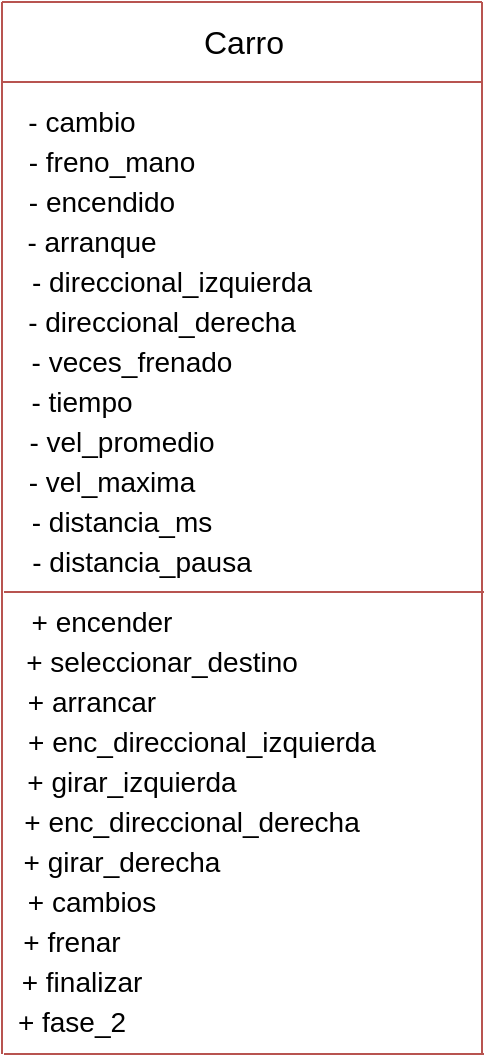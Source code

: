 <mxfile version="14.2.7" type="device"><diagram id="FCQp700YszlR5o_xEz9k" name="Page-1"><mxGraphModel dx="1038" dy="580" grid="0" gridSize="10" guides="1" tooltips="1" connect="1" arrows="1" fold="1" page="1" pageScale="1" pageWidth="827" pageHeight="1169" math="0" shadow="0"><root><mxCell id="0"/><mxCell id="1" parent="0"/><mxCell id="lVp2b9EJEjEfcCyT1rNU-2" value="" style="endArrow=none;html=1;fillColor=#f8cecc;strokeColor=#b85450;" edge="1" parent="1"><mxGeometry width="50" height="50" relative="1" as="geometry"><mxPoint x="200" y="80" as="sourcePoint"/><mxPoint x="200" y="566" as="targetPoint"/></mxGeometry></mxCell><mxCell id="lVp2b9EJEjEfcCyT1rNU-3" value="&lt;font style=&quot;font-size: 14px&quot;&gt;- cambio&lt;/font&gt;" style="text;html=1;strokeColor=none;fillColor=none;align=center;verticalAlign=middle;whiteSpace=wrap;rounded=0;" vertex="1" parent="1"><mxGeometry x="210" y="90" width="60" height="20" as="geometry"/></mxCell><mxCell id="lVp2b9EJEjEfcCyT1rNU-4" value="&lt;font style=&quot;font-size: 14px&quot;&gt;- freno_mano&lt;/font&gt;" style="text;html=1;strokeColor=none;fillColor=none;align=center;verticalAlign=middle;whiteSpace=wrap;rounded=0;" vertex="1" parent="1"><mxGeometry x="210" y="110" width="90" height="20" as="geometry"/></mxCell><mxCell id="lVp2b9EJEjEfcCyT1rNU-6" value="&lt;font style=&quot;font-size: 14px&quot;&gt;- distancia_pausa&lt;/font&gt;" style="text;html=1;strokeColor=none;fillColor=none;align=center;verticalAlign=middle;whiteSpace=wrap;rounded=0;" vertex="1" parent="1"><mxGeometry x="210" y="310" width="120" height="20" as="geometry"/></mxCell><mxCell id="lVp2b9EJEjEfcCyT1rNU-7" value="&lt;font style=&quot;font-size: 14px&quot;&gt;- distancia_ms&lt;/font&gt;" style="text;html=1;strokeColor=none;fillColor=none;align=center;verticalAlign=middle;whiteSpace=wrap;rounded=0;" vertex="1" parent="1"><mxGeometry x="210" y="290" width="100" height="20" as="geometry"/></mxCell><mxCell id="lVp2b9EJEjEfcCyT1rNU-8" value="&lt;font style=&quot;font-size: 14px&quot;&gt;- vel_maxima&lt;/font&gt;" style="text;html=1;strokeColor=none;fillColor=none;align=center;verticalAlign=middle;whiteSpace=wrap;rounded=0;" vertex="1" parent="1"><mxGeometry x="210" y="270" width="90" height="20" as="geometry"/></mxCell><mxCell id="lVp2b9EJEjEfcCyT1rNU-9" value="&lt;font style=&quot;font-size: 14px&quot;&gt;- vel_promedio&lt;/font&gt;" style="text;html=1;strokeColor=none;fillColor=none;align=center;verticalAlign=middle;whiteSpace=wrap;rounded=0;" vertex="1" parent="1"><mxGeometry x="210" y="250" width="100" height="20" as="geometry"/></mxCell><mxCell id="lVp2b9EJEjEfcCyT1rNU-10" value="&lt;font style=&quot;font-size: 14px&quot;&gt;- tiempo&lt;/font&gt;" style="text;html=1;strokeColor=none;fillColor=none;align=center;verticalAlign=middle;whiteSpace=wrap;rounded=0;" vertex="1" parent="1"><mxGeometry x="210" y="230" width="60" height="20" as="geometry"/></mxCell><mxCell id="lVp2b9EJEjEfcCyT1rNU-11" value="&lt;font style=&quot;font-size: 14px&quot;&gt;- veces_frenado&lt;/font&gt;" style="text;html=1;strokeColor=none;fillColor=none;align=center;verticalAlign=middle;whiteSpace=wrap;rounded=0;" vertex="1" parent="1"><mxGeometry x="210" y="210" width="110" height="20" as="geometry"/></mxCell><mxCell id="lVp2b9EJEjEfcCyT1rNU-12" value="&lt;font style=&quot;font-size: 14px&quot;&gt;- direccional_derecha&lt;/font&gt;" style="text;html=1;strokeColor=none;fillColor=none;align=center;verticalAlign=middle;whiteSpace=wrap;rounded=0;" vertex="1" parent="1"><mxGeometry x="210" y="190" width="140" height="20" as="geometry"/></mxCell><mxCell id="lVp2b9EJEjEfcCyT1rNU-13" value="&lt;font style=&quot;font-size: 14px&quot;&gt;- direccional_izquierda&lt;/font&gt;" style="text;html=1;strokeColor=none;fillColor=none;align=center;verticalAlign=middle;whiteSpace=wrap;rounded=0;" vertex="1" parent="1"><mxGeometry x="210" y="170" width="150" height="20" as="geometry"/></mxCell><mxCell id="lVp2b9EJEjEfcCyT1rNU-14" value="&lt;font style=&quot;font-size: 14px&quot;&gt;- arranque&lt;/font&gt;" style="text;html=1;strokeColor=none;fillColor=none;align=center;verticalAlign=middle;whiteSpace=wrap;rounded=0;" vertex="1" parent="1"><mxGeometry x="210" y="150" width="70" height="20" as="geometry"/></mxCell><mxCell id="lVp2b9EJEjEfcCyT1rNU-15" value="&lt;font style=&quot;font-size: 14px&quot;&gt;- encendido&lt;/font&gt;" style="text;html=1;strokeColor=none;fillColor=none;align=center;verticalAlign=middle;whiteSpace=wrap;rounded=0;" vertex="1" parent="1"><mxGeometry x="210" y="130" width="80" height="20" as="geometry"/></mxCell><mxCell id="lVp2b9EJEjEfcCyT1rNU-18" value="&lt;font style=&quot;font-size: 14px&quot;&gt;+ encender&lt;/font&gt;" style="text;html=1;strokeColor=none;fillColor=none;align=center;verticalAlign=middle;whiteSpace=wrap;rounded=0;" vertex="1" parent="1"><mxGeometry x="210" y="340" width="80" height="20" as="geometry"/></mxCell><mxCell id="lVp2b9EJEjEfcCyT1rNU-19" value="&lt;font style=&quot;font-size: 14px&quot;&gt;+ fase_2&lt;/font&gt;" style="text;html=1;strokeColor=none;fillColor=none;align=center;verticalAlign=middle;whiteSpace=wrap;rounded=0;" vertex="1" parent="1"><mxGeometry x="205" y="540" width="60" height="20" as="geometry"/></mxCell><mxCell id="lVp2b9EJEjEfcCyT1rNU-20" value="&lt;font style=&quot;font-size: 14px&quot;&gt;+ finalizar&lt;/font&gt;" style="text;html=1;strokeColor=none;fillColor=none;align=center;verticalAlign=middle;whiteSpace=wrap;rounded=0;" vertex="1" parent="1"><mxGeometry x="205" y="520" width="70" height="20" as="geometry"/></mxCell><mxCell id="lVp2b9EJEjEfcCyT1rNU-21" value="&lt;font style=&quot;font-size: 14px&quot;&gt;+ frenar&lt;/font&gt;" style="text;html=1;strokeColor=none;fillColor=none;align=center;verticalAlign=middle;whiteSpace=wrap;rounded=0;" vertex="1" parent="1"><mxGeometry x="205" y="500" width="60" height="20" as="geometry"/></mxCell><mxCell id="lVp2b9EJEjEfcCyT1rNU-22" value="&lt;font style=&quot;font-size: 14px&quot;&gt;+ cambios&lt;/font&gt;" style="text;html=1;strokeColor=none;fillColor=none;align=center;verticalAlign=middle;whiteSpace=wrap;rounded=0;" vertex="1" parent="1"><mxGeometry x="210" y="480" width="70" height="20" as="geometry"/></mxCell><mxCell id="lVp2b9EJEjEfcCyT1rNU-25" value="&lt;font style=&quot;font-size: 14px&quot;&gt;+ girar_izquierda&lt;/font&gt;" style="text;html=1;strokeColor=none;fillColor=none;align=center;verticalAlign=middle;whiteSpace=wrap;rounded=0;" vertex="1" parent="1"><mxGeometry x="210" y="420" width="110" height="20" as="geometry"/></mxCell><mxCell id="lVp2b9EJEjEfcCyT1rNU-26" value="&lt;font style=&quot;font-size: 14px&quot;&gt;+ enc_direccional_izquierda&lt;/font&gt;" style="text;html=1;strokeColor=none;fillColor=none;align=center;verticalAlign=middle;whiteSpace=wrap;rounded=0;" vertex="1" parent="1"><mxGeometry x="210" y="400" width="180" height="20" as="geometry"/></mxCell><mxCell id="lVp2b9EJEjEfcCyT1rNU-27" value="&lt;font style=&quot;font-size: 14px&quot;&gt;+ arrancar&lt;/font&gt;" style="text;html=1;strokeColor=none;fillColor=none;align=center;verticalAlign=middle;whiteSpace=wrap;rounded=0;" vertex="1" parent="1"><mxGeometry x="210" y="380" width="70" height="20" as="geometry"/></mxCell><mxCell id="lVp2b9EJEjEfcCyT1rNU-28" value="&lt;font style=&quot;font-size: 14px&quot;&gt;+ seleccionar_destino&lt;/font&gt;" style="text;html=1;strokeColor=none;fillColor=none;align=center;verticalAlign=middle;whiteSpace=wrap;rounded=0;" vertex="1" parent="1"><mxGeometry x="210" y="360" width="140" height="20" as="geometry"/></mxCell><mxCell id="lVp2b9EJEjEfcCyT1rNU-30" value="&lt;font style=&quot;font-size: 14px&quot;&gt;+ enc_direccional_derecha&lt;/font&gt;" style="text;html=1;strokeColor=none;fillColor=none;align=center;verticalAlign=middle;whiteSpace=wrap;rounded=0;" vertex="1" parent="1"><mxGeometry x="210" y="440" width="170" height="20" as="geometry"/></mxCell><mxCell id="lVp2b9EJEjEfcCyT1rNU-31" value="&lt;font style=&quot;font-size: 14px&quot;&gt;+ girar_derecha&lt;/font&gt;" style="text;html=1;strokeColor=none;fillColor=none;align=center;verticalAlign=middle;whiteSpace=wrap;rounded=0;" vertex="1" parent="1"><mxGeometry x="205" y="460" width="110" height="20" as="geometry"/></mxCell><mxCell id="lVp2b9EJEjEfcCyT1rNU-33" value="" style="endArrow=none;html=1;fillColor=#f8cecc;strokeColor=#b85450;" edge="1" parent="1"><mxGeometry width="50" height="50" relative="1" as="geometry"><mxPoint x="441" y="335" as="sourcePoint"/><mxPoint x="201" y="335" as="targetPoint"/></mxGeometry></mxCell><mxCell id="lVp2b9EJEjEfcCyT1rNU-34" value="" style="endArrow=none;html=1;fillColor=#f8cecc;strokeColor=#b85450;" edge="1" parent="1"><mxGeometry width="50" height="50" relative="1" as="geometry"><mxPoint x="441" y="566" as="sourcePoint"/><mxPoint x="201" y="566" as="targetPoint"/></mxGeometry></mxCell><mxCell id="lVp2b9EJEjEfcCyT1rNU-35" value="" style="endArrow=none;html=1;fillColor=#f8cecc;strokeColor=#b85450;" edge="1" parent="1"><mxGeometry width="50" height="50" relative="1" as="geometry"><mxPoint x="440" y="80" as="sourcePoint"/><mxPoint x="200" y="80" as="targetPoint"/></mxGeometry></mxCell><mxCell id="lVp2b9EJEjEfcCyT1rNU-36" value="" style="endArrow=none;html=1;fillColor=#f8cecc;strokeColor=#b85450;" edge="1" parent="1"><mxGeometry width="50" height="50" relative="1" as="geometry"><mxPoint x="440" y="80" as="sourcePoint"/><mxPoint x="440" y="566" as="targetPoint"/></mxGeometry></mxCell><mxCell id="lVp2b9EJEjEfcCyT1rNU-37" value="" style="endArrow=none;html=1;fillColor=#f8cecc;strokeColor=#b85450;" edge="1" parent="1"><mxGeometry width="50" height="50" relative="1" as="geometry"><mxPoint x="440" y="40" as="sourcePoint"/><mxPoint x="200" y="40" as="targetPoint"/></mxGeometry></mxCell><mxCell id="lVp2b9EJEjEfcCyT1rNU-38" value="" style="endArrow=none;html=1;fillColor=#f8cecc;strokeColor=#b85450;" edge="1" parent="1"><mxGeometry width="50" height="50" relative="1" as="geometry"><mxPoint x="440" y="40" as="sourcePoint"/><mxPoint x="440" y="80" as="targetPoint"/></mxGeometry></mxCell><mxCell id="lVp2b9EJEjEfcCyT1rNU-39" value="" style="endArrow=none;html=1;fillColor=#f8cecc;strokeColor=#b85450;" edge="1" parent="1"><mxGeometry width="50" height="50" relative="1" as="geometry"><mxPoint x="200" y="80" as="sourcePoint"/><mxPoint x="200" y="40" as="targetPoint"/></mxGeometry></mxCell><mxCell id="lVp2b9EJEjEfcCyT1rNU-40" value="&lt;font style=&quot;font-size: 16px&quot;&gt;Carro&lt;/font&gt;" style="text;html=1;strokeColor=none;fillColor=none;align=center;verticalAlign=middle;whiteSpace=wrap;rounded=0;" vertex="1" parent="1"><mxGeometry x="296" y="50" width="50" height="20" as="geometry"/></mxCell></root></mxGraphModel></diagram></mxfile>